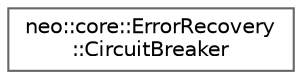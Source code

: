 digraph "Graphical Class Hierarchy"
{
 // LATEX_PDF_SIZE
  bgcolor="transparent";
  edge [fontname=Helvetica,fontsize=10,labelfontname=Helvetica,labelfontsize=10];
  node [fontname=Helvetica,fontsize=10,shape=box,height=0.2,width=0.4];
  rankdir="LR";
  Node0 [id="Node000000",label="neo::core::ErrorRecovery\l::CircuitBreaker",height=0.2,width=0.4,color="grey40", fillcolor="white", style="filled",URL="$classneo_1_1core_1_1_error_recovery_1_1_circuit_breaker.html",tooltip="Circuit breaker for preventing cascade failures."];
}
